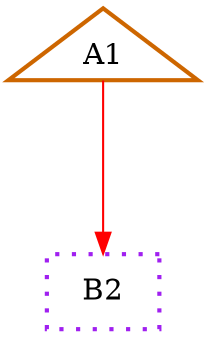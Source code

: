 digraph G {
graph [root="Demo",rankdir   = TB, nodesep           = 0.6, mindist     = 1.0, ranksep = 1.0, overlap = false]
node [style     = "filled", fillcolor = "white", color = "black"]
A1[cpu="0", flags="0x0000200e", type="startthread", toffs="0", pattern="patternA", patentry="true", patexit="false", beamproc="beamA", bpentry="false", bpexit="false", startoffs="500", thread="2", shape     = "triangle", color  = "cyan", fillcolor = "white", penwidth=2, color = "darkorange3"];
B2[cpu="0", flags="0x00108008", type="blockalign", tperiod="1000", pattern="patternA", patentry="false", patexit="true", beamproc="beamA", bpentry="false", bpexit="false", qlo="true", qhi="false", qil="false", shape     = "rectangle", style  = "dotted, filled", fillcolor = "white", penwidth=2, color = "purple"];
A1->B2 [type="defdst", color = "red"];
}
